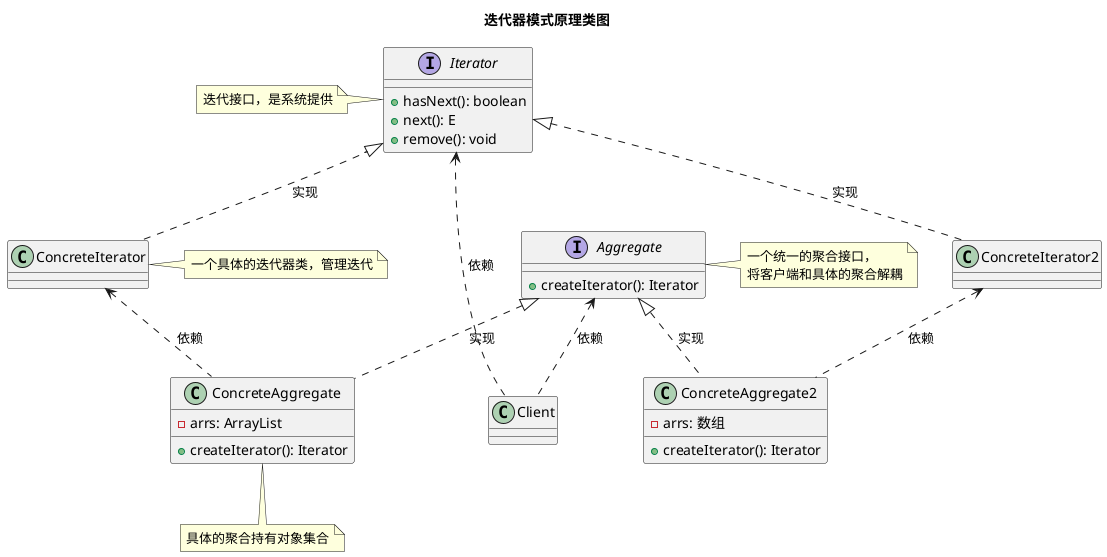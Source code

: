 @startuml

title: 迭代器模式原理类图

interface Iterator {
    + hasNext(): boolean
    + next(): E
    + remove(): void
}

note left: 迭代接口，是系统提供

interface Aggregate {
    + createIterator(): Iterator
}

note right: 一个统一的聚合接口，\n将客户端和具体的聚合解耦

class ConcreteIterator{

}

note right: 一个具体的迭代器类，管理迭代

class ConcreteIterator2{

}

class ConcreteAggregate {
    - arrs: ArrayList
    + createIterator(): Iterator
}

note bottom: 具体的聚合持有对象集合

class ConcreteAggregate2 {
    - arrs: 数组
    + createIterator(): Iterator
}

Aggregate <|.. ConcreteAggregate:实现
Aggregate <|.. ConcreteAggregate2:实现


Iterator <|.. ConcreteIterator:实现
Iterator <|.. ConcreteIterator2:实现

ConcreteIterator <.. ConcreteAggregate:依赖
ConcreteIterator2 <.. ConcreteAggregate2:依赖

Iterator <.. Client:依赖
Aggregate <.. Client:依赖

@enduml